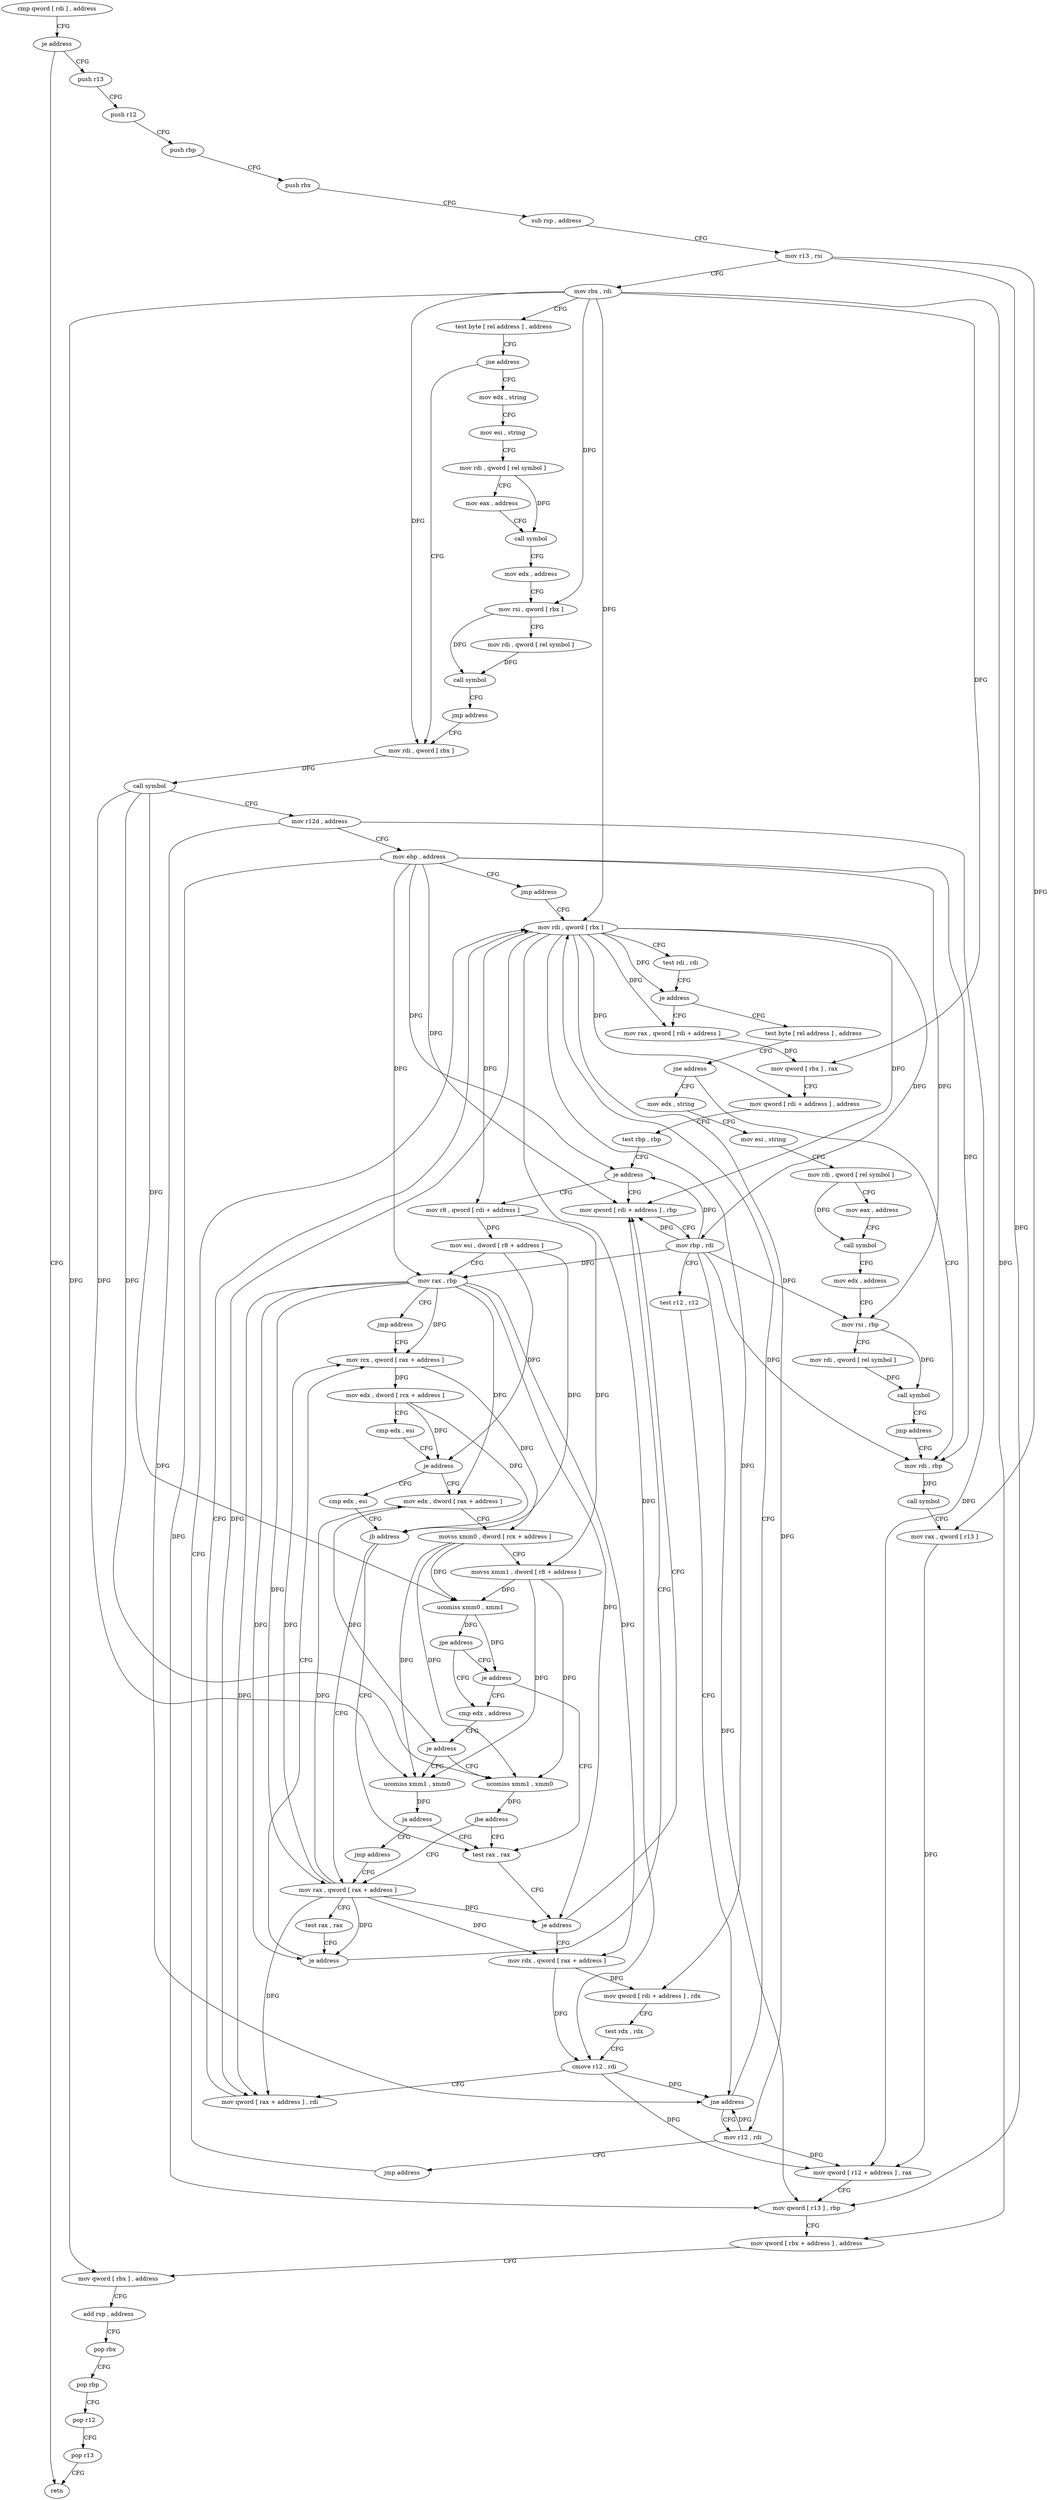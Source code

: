 digraph "func" {
"4224117" [label = "cmp qword [ rdi ] , address" ]
"4224121" [label = "je address" ]
"4224454" [label = "retn" ]
"4224127" [label = "push r13" ]
"4224129" [label = "push r12" ]
"4224131" [label = "push rbp" ]
"4224132" [label = "push rbx" ]
"4224133" [label = "sub rsp , address" ]
"4224137" [label = "mov r13 , rsi" ]
"4224140" [label = "mov rbx , rdi" ]
"4224143" [label = "test byte [ rel address ] , address" ]
"4224150" [label = "jne address" ]
"4224176" [label = "mov edx , string" ]
"4224152" [label = "mov rdi , qword [ rbx ]" ]
"4224181" [label = "mov esi , string" ]
"4224186" [label = "mov rdi , qword [ rel symbol ]" ]
"4224193" [label = "mov eax , address" ]
"4224198" [label = "call symbol" ]
"4224203" [label = "mov edx , address" ]
"4224208" [label = "mov rsi , qword [ rbx ]" ]
"4224211" [label = "mov rdi , qword [ rel symbol ]" ]
"4224218" [label = "call symbol" ]
"4224223" [label = "jmp address" ]
"4224155" [label = "call symbol" ]
"4224160" [label = "mov r12d , address" ]
"4224166" [label = "mov ebp , address" ]
"4224171" [label = "jmp address" ]
"4224319" [label = "mov rdi , qword [ rbx ]" ]
"4224322" [label = "test rdi , rdi" ]
"4224325" [label = "je address" ]
"4224396" [label = "test byte [ rel address ] , address" ]
"4224327" [label = "mov rax , qword [ rdi + address ]" ]
"4224403" [label = "jne address" ]
"4224456" [label = "mov edx , string" ]
"4224405" [label = "mov rdi , rbp" ]
"4224334" [label = "mov qword [ rbx ] , rax" ]
"4224337" [label = "mov qword [ rdi + address ] , address" ]
"4224348" [label = "test rbp , rbp" ]
"4224351" [label = "je address" ]
"4224376" [label = "mov qword [ rdi + address ] , rbp" ]
"4224353" [label = "mov r8 , qword [ rdi + address ]" ]
"4224461" [label = "mov esi , string" ]
"4224466" [label = "mov rdi , qword [ rel symbol ]" ]
"4224473" [label = "mov eax , address" ]
"4224478" [label = "call symbol" ]
"4224483" [label = "mov edx , address" ]
"4224488" [label = "mov rsi , rbp" ]
"4224491" [label = "mov rdi , qword [ rel symbol ]" ]
"4224498" [label = "call symbol" ]
"4224503" [label = "jmp address" ]
"4224408" [label = "call symbol" ]
"4224413" [label = "mov rax , qword [ r13 ]" ]
"4224417" [label = "mov qword [ r12 + address ] , rax" ]
"4224425" [label = "mov qword [ r13 ] , rbp" ]
"4224429" [label = "mov qword [ rbx + address ] , address" ]
"4224437" [label = "mov qword [ rbx ] , address" ]
"4224444" [label = "add rsp , address" ]
"4224448" [label = "pop rbx" ]
"4224449" [label = "pop rbp" ]
"4224450" [label = "pop r12" ]
"4224452" [label = "pop r13" ]
"4224383" [label = "mov rbp , rdi" ]
"4224386" [label = "test r12 , r12" ]
"4224389" [label = "jne address" ]
"4224391" [label = "mov r12 , rdi" ]
"4224360" [label = "mov esi , dword [ r8 + address ]" ]
"4224364" [label = "mov rax , rbp" ]
"4224367" [label = "jmp address" ]
"4224268" [label = "mov rcx , qword [ rax + address ]" ]
"4224394" [label = "jmp address" ]
"4224275" [label = "mov edx , dword [ rcx + address ]" ]
"4224278" [label = "cmp edx , esi" ]
"4224280" [label = "je address" ]
"4224225" [label = "mov edx , dword [ rax + address ]" ]
"4224282" [label = "cmp edx , esi" ]
"4224228" [label = "movss xmm0 , dword [ rcx + address ]" ]
"4224233" [label = "movss xmm1 , dword [ r8 + address ]" ]
"4224239" [label = "ucomiss xmm0 , xmm1" ]
"4224242" [label = "jpe address" ]
"4224246" [label = "cmp edx , address" ]
"4224244" [label = "je address" ]
"4224284" [label = "jb address" ]
"4224256" [label = "mov rax , qword [ rax + address ]" ]
"4224286" [label = "test rax , rax" ]
"4224249" [label = "je address" ]
"4224369" [label = "ucomiss xmm1 , xmm0" ]
"4224251" [label = "ucomiss xmm1 , xmm0" ]
"4224263" [label = "test rax , rax" ]
"4224266" [label = "je address" ]
"4224289" [label = "je address" ]
"4224291" [label = "mov rdx , qword [ rax + address ]" ]
"4224372" [label = "ja address" ]
"4224374" [label = "jmp address" ]
"4224254" [label = "jbe address" ]
"4224298" [label = "mov qword [ rdi + address ] , rdx" ]
"4224305" [label = "test rdx , rdx" ]
"4224308" [label = "cmove r12 , rdi" ]
"4224312" [label = "mov qword [ rax + address ] , rdi" ]
"4224117" -> "4224121" [ label = "CFG" ]
"4224121" -> "4224454" [ label = "CFG" ]
"4224121" -> "4224127" [ label = "CFG" ]
"4224127" -> "4224129" [ label = "CFG" ]
"4224129" -> "4224131" [ label = "CFG" ]
"4224131" -> "4224132" [ label = "CFG" ]
"4224132" -> "4224133" [ label = "CFG" ]
"4224133" -> "4224137" [ label = "CFG" ]
"4224137" -> "4224140" [ label = "CFG" ]
"4224137" -> "4224413" [ label = "DFG" ]
"4224137" -> "4224425" [ label = "DFG" ]
"4224140" -> "4224143" [ label = "CFG" ]
"4224140" -> "4224208" [ label = "DFG" ]
"4224140" -> "4224152" [ label = "DFG" ]
"4224140" -> "4224319" [ label = "DFG" ]
"4224140" -> "4224334" [ label = "DFG" ]
"4224140" -> "4224429" [ label = "DFG" ]
"4224140" -> "4224437" [ label = "DFG" ]
"4224143" -> "4224150" [ label = "CFG" ]
"4224150" -> "4224176" [ label = "CFG" ]
"4224150" -> "4224152" [ label = "CFG" ]
"4224176" -> "4224181" [ label = "CFG" ]
"4224152" -> "4224155" [ label = "DFG" ]
"4224181" -> "4224186" [ label = "CFG" ]
"4224186" -> "4224193" [ label = "CFG" ]
"4224186" -> "4224198" [ label = "DFG" ]
"4224193" -> "4224198" [ label = "CFG" ]
"4224198" -> "4224203" [ label = "CFG" ]
"4224203" -> "4224208" [ label = "CFG" ]
"4224208" -> "4224211" [ label = "CFG" ]
"4224208" -> "4224218" [ label = "DFG" ]
"4224211" -> "4224218" [ label = "DFG" ]
"4224218" -> "4224223" [ label = "CFG" ]
"4224223" -> "4224152" [ label = "CFG" ]
"4224155" -> "4224160" [ label = "CFG" ]
"4224155" -> "4224239" [ label = "DFG" ]
"4224155" -> "4224369" [ label = "DFG" ]
"4224155" -> "4224251" [ label = "DFG" ]
"4224160" -> "4224166" [ label = "CFG" ]
"4224160" -> "4224417" [ label = "DFG" ]
"4224160" -> "4224389" [ label = "DFG" ]
"4224166" -> "4224171" [ label = "CFG" ]
"4224166" -> "4224351" [ label = "DFG" ]
"4224166" -> "4224488" [ label = "DFG" ]
"4224166" -> "4224405" [ label = "DFG" ]
"4224166" -> "4224425" [ label = "DFG" ]
"4224166" -> "4224376" [ label = "DFG" ]
"4224166" -> "4224364" [ label = "DFG" ]
"4224171" -> "4224319" [ label = "CFG" ]
"4224319" -> "4224322" [ label = "CFG" ]
"4224319" -> "4224325" [ label = "DFG" ]
"4224319" -> "4224327" [ label = "DFG" ]
"4224319" -> "4224337" [ label = "DFG" ]
"4224319" -> "4224376" [ label = "DFG" ]
"4224319" -> "4224383" [ label = "DFG" ]
"4224319" -> "4224353" [ label = "DFG" ]
"4224319" -> "4224391" [ label = "DFG" ]
"4224319" -> "4224298" [ label = "DFG" ]
"4224319" -> "4224308" [ label = "DFG" ]
"4224319" -> "4224312" [ label = "DFG" ]
"4224322" -> "4224325" [ label = "CFG" ]
"4224325" -> "4224396" [ label = "CFG" ]
"4224325" -> "4224327" [ label = "CFG" ]
"4224396" -> "4224403" [ label = "CFG" ]
"4224327" -> "4224334" [ label = "DFG" ]
"4224403" -> "4224456" [ label = "CFG" ]
"4224403" -> "4224405" [ label = "CFG" ]
"4224456" -> "4224461" [ label = "CFG" ]
"4224405" -> "4224408" [ label = "DFG" ]
"4224334" -> "4224337" [ label = "CFG" ]
"4224337" -> "4224348" [ label = "CFG" ]
"4224348" -> "4224351" [ label = "CFG" ]
"4224351" -> "4224376" [ label = "CFG" ]
"4224351" -> "4224353" [ label = "CFG" ]
"4224376" -> "4224383" [ label = "CFG" ]
"4224353" -> "4224360" [ label = "DFG" ]
"4224353" -> "4224233" [ label = "DFG" ]
"4224461" -> "4224466" [ label = "CFG" ]
"4224466" -> "4224473" [ label = "CFG" ]
"4224466" -> "4224478" [ label = "DFG" ]
"4224473" -> "4224478" [ label = "CFG" ]
"4224478" -> "4224483" [ label = "CFG" ]
"4224483" -> "4224488" [ label = "CFG" ]
"4224488" -> "4224491" [ label = "CFG" ]
"4224488" -> "4224498" [ label = "DFG" ]
"4224491" -> "4224498" [ label = "DFG" ]
"4224498" -> "4224503" [ label = "CFG" ]
"4224503" -> "4224405" [ label = "CFG" ]
"4224408" -> "4224413" [ label = "CFG" ]
"4224413" -> "4224417" [ label = "DFG" ]
"4224417" -> "4224425" [ label = "CFG" ]
"4224425" -> "4224429" [ label = "CFG" ]
"4224429" -> "4224437" [ label = "CFG" ]
"4224437" -> "4224444" [ label = "CFG" ]
"4224444" -> "4224448" [ label = "CFG" ]
"4224448" -> "4224449" [ label = "CFG" ]
"4224449" -> "4224450" [ label = "CFG" ]
"4224450" -> "4224452" [ label = "CFG" ]
"4224452" -> "4224454" [ label = "CFG" ]
"4224383" -> "4224386" [ label = "CFG" ]
"4224383" -> "4224351" [ label = "DFG" ]
"4224383" -> "4224488" [ label = "DFG" ]
"4224383" -> "4224405" [ label = "DFG" ]
"4224383" -> "4224425" [ label = "DFG" ]
"4224383" -> "4224376" [ label = "DFG" ]
"4224383" -> "4224364" [ label = "DFG" ]
"4224386" -> "4224389" [ label = "CFG" ]
"4224389" -> "4224319" [ label = "CFG" ]
"4224389" -> "4224391" [ label = "CFG" ]
"4224391" -> "4224394" [ label = "CFG" ]
"4224391" -> "4224389" [ label = "DFG" ]
"4224391" -> "4224417" [ label = "DFG" ]
"4224360" -> "4224364" [ label = "CFG" ]
"4224360" -> "4224280" [ label = "DFG" ]
"4224360" -> "4224284" [ label = "DFG" ]
"4224364" -> "4224367" [ label = "CFG" ]
"4224364" -> "4224268" [ label = "DFG" ]
"4224364" -> "4224225" [ label = "DFG" ]
"4224364" -> "4224256" [ label = "DFG" ]
"4224364" -> "4224266" [ label = "DFG" ]
"4224364" -> "4224289" [ label = "DFG" ]
"4224364" -> "4224291" [ label = "DFG" ]
"4224364" -> "4224312" [ label = "DFG" ]
"4224367" -> "4224268" [ label = "CFG" ]
"4224268" -> "4224275" [ label = "DFG" ]
"4224268" -> "4224228" [ label = "DFG" ]
"4224394" -> "4224319" [ label = "CFG" ]
"4224275" -> "4224278" [ label = "CFG" ]
"4224275" -> "4224280" [ label = "DFG" ]
"4224275" -> "4224284" [ label = "DFG" ]
"4224278" -> "4224280" [ label = "CFG" ]
"4224280" -> "4224225" [ label = "CFG" ]
"4224280" -> "4224282" [ label = "CFG" ]
"4224225" -> "4224228" [ label = "CFG" ]
"4224225" -> "4224249" [ label = "DFG" ]
"4224282" -> "4224284" [ label = "CFG" ]
"4224228" -> "4224233" [ label = "CFG" ]
"4224228" -> "4224239" [ label = "DFG" ]
"4224228" -> "4224369" [ label = "DFG" ]
"4224228" -> "4224251" [ label = "DFG" ]
"4224233" -> "4224239" [ label = "DFG" ]
"4224233" -> "4224369" [ label = "DFG" ]
"4224233" -> "4224251" [ label = "DFG" ]
"4224239" -> "4224242" [ label = "DFG" ]
"4224239" -> "4224244" [ label = "DFG" ]
"4224242" -> "4224246" [ label = "CFG" ]
"4224242" -> "4224244" [ label = "CFG" ]
"4224246" -> "4224249" [ label = "CFG" ]
"4224244" -> "4224286" [ label = "CFG" ]
"4224244" -> "4224246" [ label = "CFG" ]
"4224284" -> "4224256" [ label = "CFG" ]
"4224284" -> "4224286" [ label = "CFG" ]
"4224256" -> "4224263" [ label = "CFG" ]
"4224256" -> "4224268" [ label = "DFG" ]
"4224256" -> "4224225" [ label = "DFG" ]
"4224256" -> "4224266" [ label = "DFG" ]
"4224256" -> "4224289" [ label = "DFG" ]
"4224256" -> "4224291" [ label = "DFG" ]
"4224256" -> "4224312" [ label = "DFG" ]
"4224286" -> "4224289" [ label = "CFG" ]
"4224249" -> "4224369" [ label = "CFG" ]
"4224249" -> "4224251" [ label = "CFG" ]
"4224369" -> "4224372" [ label = "DFG" ]
"4224251" -> "4224254" [ label = "DFG" ]
"4224263" -> "4224266" [ label = "CFG" ]
"4224266" -> "4224376" [ label = "CFG" ]
"4224266" -> "4224268" [ label = "CFG" ]
"4224289" -> "4224376" [ label = "CFG" ]
"4224289" -> "4224291" [ label = "CFG" ]
"4224291" -> "4224298" [ label = "DFG" ]
"4224291" -> "4224308" [ label = "DFG" ]
"4224372" -> "4224286" [ label = "CFG" ]
"4224372" -> "4224374" [ label = "CFG" ]
"4224374" -> "4224256" [ label = "CFG" ]
"4224254" -> "4224286" [ label = "CFG" ]
"4224254" -> "4224256" [ label = "CFG" ]
"4224298" -> "4224305" [ label = "CFG" ]
"4224305" -> "4224308" [ label = "CFG" ]
"4224308" -> "4224312" [ label = "CFG" ]
"4224308" -> "4224389" [ label = "DFG" ]
"4224308" -> "4224417" [ label = "DFG" ]
"4224312" -> "4224319" [ label = "CFG" ]
}
